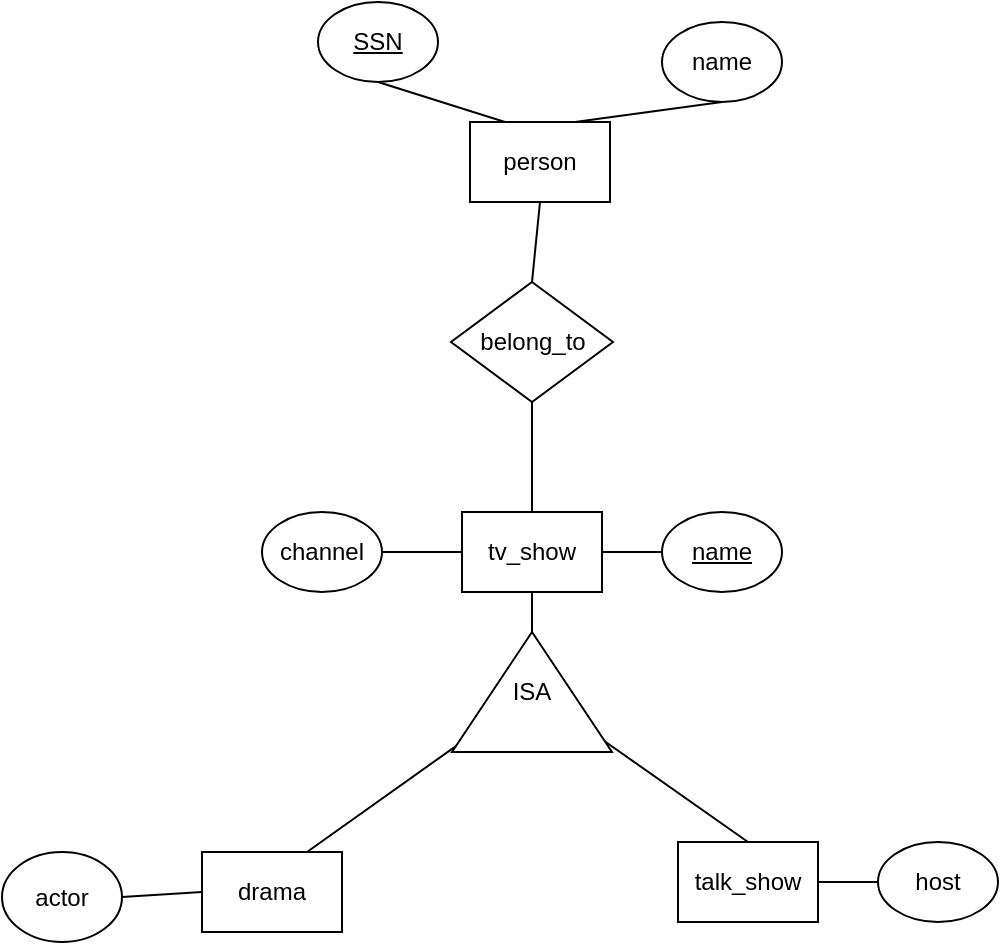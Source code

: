 <mxfile version="21.0.8" type="github">
  <diagram name="第1頁" id="jgAXVNBRgMBZShgyMuvH">
    <mxGraphModel dx="1434" dy="768" grid="1" gridSize="10" guides="1" tooltips="1" connect="1" arrows="1" fold="1" page="1" pageScale="1" pageWidth="827" pageHeight="1169" math="0" shadow="0">
      <root>
        <mxCell id="0" />
        <mxCell id="1" parent="0" />
        <mxCell id="Wwxn7E1qv-EfVadIdRsq-1" value="person" style="rounded=0;whiteSpace=wrap;html=1;" vertex="1" parent="1">
          <mxGeometry x="336" y="180" width="70" height="40" as="geometry" />
        </mxCell>
        <mxCell id="Wwxn7E1qv-EfVadIdRsq-2" value="SSN" style="ellipse;whiteSpace=wrap;html=1;fontStyle=4" vertex="1" parent="1">
          <mxGeometry x="260" y="120" width="60" height="40" as="geometry" />
        </mxCell>
        <mxCell id="Wwxn7E1qv-EfVadIdRsq-3" value="" style="endArrow=none;html=1;rounded=0;entryX=0.25;entryY=0;entryDx=0;entryDy=0;exitX=0.5;exitY=1;exitDx=0;exitDy=0;" edge="1" parent="1" source="Wwxn7E1qv-EfVadIdRsq-2" target="Wwxn7E1qv-EfVadIdRsq-1">
          <mxGeometry width="50" height="50" relative="1" as="geometry">
            <mxPoint x="332" y="300" as="sourcePoint" />
            <mxPoint x="382" y="250" as="targetPoint" />
          </mxGeometry>
        </mxCell>
        <mxCell id="Wwxn7E1qv-EfVadIdRsq-4" value="name" style="ellipse;whiteSpace=wrap;html=1;movable=1;resizable=1;rotatable=1;deletable=1;editable=1;locked=0;connectable=1;" vertex="1" parent="1">
          <mxGeometry x="432" y="130" width="60" height="40" as="geometry" />
        </mxCell>
        <mxCell id="Wwxn7E1qv-EfVadIdRsq-5" value="" style="endArrow=none;html=1;rounded=0;entryX=0.75;entryY=0;entryDx=0;entryDy=0;exitX=0.5;exitY=1;exitDx=0;exitDy=0;movable=1;resizable=1;rotatable=1;deletable=1;editable=1;locked=0;connectable=1;" edge="1" parent="1" source="Wwxn7E1qv-EfVadIdRsq-4" target="Wwxn7E1qv-EfVadIdRsq-1">
          <mxGeometry width="50" height="50" relative="1" as="geometry">
            <mxPoint x="419.5" y="300" as="sourcePoint" />
            <mxPoint x="416" y="240" as="targetPoint" />
          </mxGeometry>
        </mxCell>
        <mxCell id="Wwxn7E1qv-EfVadIdRsq-7" value="drama" style="rounded=0;whiteSpace=wrap;html=1;" vertex="1" parent="1">
          <mxGeometry x="202" y="545" width="70" height="40" as="geometry" />
        </mxCell>
        <mxCell id="Wwxn7E1qv-EfVadIdRsq-16" value="" style="endArrow=none;html=1;rounded=0;entryX=0.117;entryY=0.925;entryDx=0;entryDy=0;entryPerimeter=0;exitX=0.5;exitY=0;exitDx=0;exitDy=0;" edge="1" parent="1" source="Wwxn7E1qv-EfVadIdRsq-31" target="Wwxn7E1qv-EfVadIdRsq-17">
          <mxGeometry width="50" height="50" relative="1" as="geometry">
            <mxPoint x="442" y="545" as="sourcePoint" />
            <mxPoint x="360" y="520" as="targetPoint" />
          </mxGeometry>
        </mxCell>
        <mxCell id="Wwxn7E1qv-EfVadIdRsq-17" value="ISA" style="triangle;whiteSpace=wrap;html=1;rotation=90;flipV=1;flipH=1;horizontal=0;verticalAlign=middle;labelPosition=center;verticalLabelPosition=middle;align=center;" vertex="1" parent="1">
          <mxGeometry x="337" y="425" width="60" height="80" as="geometry" />
        </mxCell>
        <mxCell id="Wwxn7E1qv-EfVadIdRsq-18" value="" style="endArrow=none;html=1;rounded=0;exitX=0.75;exitY=0;exitDx=0;exitDy=0;" edge="1" parent="1" source="Wwxn7E1qv-EfVadIdRsq-7" target="Wwxn7E1qv-EfVadIdRsq-17">
          <mxGeometry width="50" height="50" relative="1" as="geometry">
            <mxPoint x="272" y="495" as="sourcePoint" />
            <mxPoint x="322" y="445" as="targetPoint" />
          </mxGeometry>
        </mxCell>
        <mxCell id="Wwxn7E1qv-EfVadIdRsq-21" value="tv_show" style="rounded=0;whiteSpace=wrap;html=1;" vertex="1" parent="1">
          <mxGeometry x="332" y="375" width="70" height="40" as="geometry" />
        </mxCell>
        <mxCell id="Wwxn7E1qv-EfVadIdRsq-22" value="channel" style="ellipse;whiteSpace=wrap;html=1;" vertex="1" parent="1">
          <mxGeometry x="232" y="375" width="60" height="40" as="geometry" />
        </mxCell>
        <mxCell id="Wwxn7E1qv-EfVadIdRsq-23" value="" style="endArrow=none;html=1;rounded=0;entryX=0;entryY=0.5;entryDx=0;entryDy=0;exitX=1;exitY=0.5;exitDx=0;exitDy=0;" edge="1" parent="1" source="Wwxn7E1qv-EfVadIdRsq-22" target="Wwxn7E1qv-EfVadIdRsq-21">
          <mxGeometry width="50" height="50" relative="1" as="geometry">
            <mxPoint x="443.213" y="354.998" as="sourcePoint" />
            <mxPoint x="608" y="459.14" as="targetPoint" />
          </mxGeometry>
        </mxCell>
        <mxCell id="Wwxn7E1qv-EfVadIdRsq-24" value="name" style="ellipse;whiteSpace=wrap;html=1;movable=1;resizable=1;rotatable=1;deletable=1;editable=1;locked=0;connectable=1;fontStyle=4" vertex="1" parent="1">
          <mxGeometry x="432" y="375" width="60" height="40" as="geometry" />
        </mxCell>
        <mxCell id="Wwxn7E1qv-EfVadIdRsq-25" value="" style="endArrow=none;html=1;rounded=0;entryX=1;entryY=0.5;entryDx=0;entryDy=0;exitX=0;exitY=0.5;exitDx=0;exitDy=0;movable=1;resizable=1;rotatable=1;deletable=1;editable=1;locked=0;connectable=1;" edge="1" parent="1" source="Wwxn7E1qv-EfVadIdRsq-24" target="Wwxn7E1qv-EfVadIdRsq-21">
          <mxGeometry width="50" height="50" relative="1" as="geometry">
            <mxPoint x="548" y="354.14" as="sourcePoint" />
            <mxPoint x="642" y="449.14" as="targetPoint" />
          </mxGeometry>
        </mxCell>
        <mxCell id="Wwxn7E1qv-EfVadIdRsq-26" value="" style="endArrow=none;html=1;rounded=0;entryX=0;entryY=0.5;entryDx=0;entryDy=0;exitX=0.5;exitY=1;exitDx=0;exitDy=0;" edge="1" parent="1" source="Wwxn7E1qv-EfVadIdRsq-21" target="Wwxn7E1qv-EfVadIdRsq-17">
          <mxGeometry width="50" height="50" relative="1" as="geometry">
            <mxPoint x="255" y="485" as="sourcePoint" />
            <mxPoint x="328" y="438" as="targetPoint" />
          </mxGeometry>
        </mxCell>
        <mxCell id="Wwxn7E1qv-EfVadIdRsq-28" value="belong_to" style="rhombus;whiteSpace=wrap;html=1;" vertex="1" parent="1">
          <mxGeometry x="326.5" y="260" width="81" height="60" as="geometry" />
        </mxCell>
        <mxCell id="Wwxn7E1qv-EfVadIdRsq-29" value="" style="endArrow=none;html=1;rounded=0;entryX=0.5;entryY=1;entryDx=0;entryDy=0;exitX=0.5;exitY=0;exitDx=0;exitDy=0;" edge="1" parent="1" source="Wwxn7E1qv-EfVadIdRsq-28" target="Wwxn7E1qv-EfVadIdRsq-1">
          <mxGeometry width="50" height="50" relative="1" as="geometry">
            <mxPoint x="390" y="420" as="sourcePoint" />
            <mxPoint x="440" y="370" as="targetPoint" />
          </mxGeometry>
        </mxCell>
        <mxCell id="Wwxn7E1qv-EfVadIdRsq-30" value="" style="endArrow=none;html=1;rounded=0;entryX=0.5;entryY=1;entryDx=0;entryDy=0;exitX=0.5;exitY=0;exitDx=0;exitDy=0;" edge="1" parent="1" source="Wwxn7E1qv-EfVadIdRsq-21" target="Wwxn7E1qv-EfVadIdRsq-28">
          <mxGeometry width="50" height="50" relative="1" as="geometry">
            <mxPoint x="390" y="420" as="sourcePoint" />
            <mxPoint x="440" y="370" as="targetPoint" />
          </mxGeometry>
        </mxCell>
        <mxCell id="Wwxn7E1qv-EfVadIdRsq-31" value="talk_show" style="rounded=0;whiteSpace=wrap;html=1;" vertex="1" parent="1">
          <mxGeometry x="440" y="540" width="70" height="40" as="geometry" />
        </mxCell>
        <mxCell id="Wwxn7E1qv-EfVadIdRsq-32" value="host" style="ellipse;whiteSpace=wrap;html=1;movable=1;resizable=1;rotatable=1;deletable=1;editable=1;locked=0;connectable=1;fontStyle=0" vertex="1" parent="1">
          <mxGeometry x="540" y="540" width="60" height="40" as="geometry" />
        </mxCell>
        <mxCell id="Wwxn7E1qv-EfVadIdRsq-33" value="" style="endArrow=none;html=1;rounded=0;entryX=1;entryY=0.5;entryDx=0;entryDy=0;exitX=0;exitY=0.5;exitDx=0;exitDy=0;movable=1;resizable=1;rotatable=1;deletable=1;editable=1;locked=0;connectable=1;" edge="1" parent="1" source="Wwxn7E1qv-EfVadIdRsq-32" target="Wwxn7E1qv-EfVadIdRsq-31">
          <mxGeometry width="50" height="50" relative="1" as="geometry">
            <mxPoint x="696" y="519.14" as="sourcePoint" />
            <mxPoint x="550" y="560" as="targetPoint" />
          </mxGeometry>
        </mxCell>
        <mxCell id="Wwxn7E1qv-EfVadIdRsq-36" value="actor" style="ellipse;whiteSpace=wrap;html=1;" vertex="1" parent="1">
          <mxGeometry x="102" y="545" width="60" height="45" as="geometry" />
        </mxCell>
        <mxCell id="Wwxn7E1qv-EfVadIdRsq-37" value="" style="endArrow=none;html=1;rounded=0;entryX=0;entryY=0.5;entryDx=0;entryDy=0;exitX=1;exitY=0.5;exitDx=0;exitDy=0;" edge="1" parent="1" source="Wwxn7E1qv-EfVadIdRsq-36" target="Wwxn7E1qv-EfVadIdRsq-7">
          <mxGeometry width="50" height="50" relative="1" as="geometry">
            <mxPoint x="313.213" y="524.998" as="sourcePoint" />
            <mxPoint x="202" y="570" as="targetPoint" />
          </mxGeometry>
        </mxCell>
      </root>
    </mxGraphModel>
  </diagram>
</mxfile>
